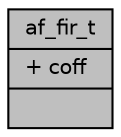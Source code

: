 digraph "af_fir_t"
{
 // INTERACTIVE_SVG=YES
 // LATEX_PDF_SIZE
  bgcolor="transparent";
  edge [fontname="Helvetica",fontsize="10",labelfontname="Helvetica",labelfontsize="10"];
  node [fontname="Helvetica",fontsize="10",shape=record];
  Node1 [label="{af_fir_t\n|+ coff\l|}",height=0.2,width=0.4,color="black", fillcolor="grey75", style="filled", fontcolor="black",tooltip=" "];
}
